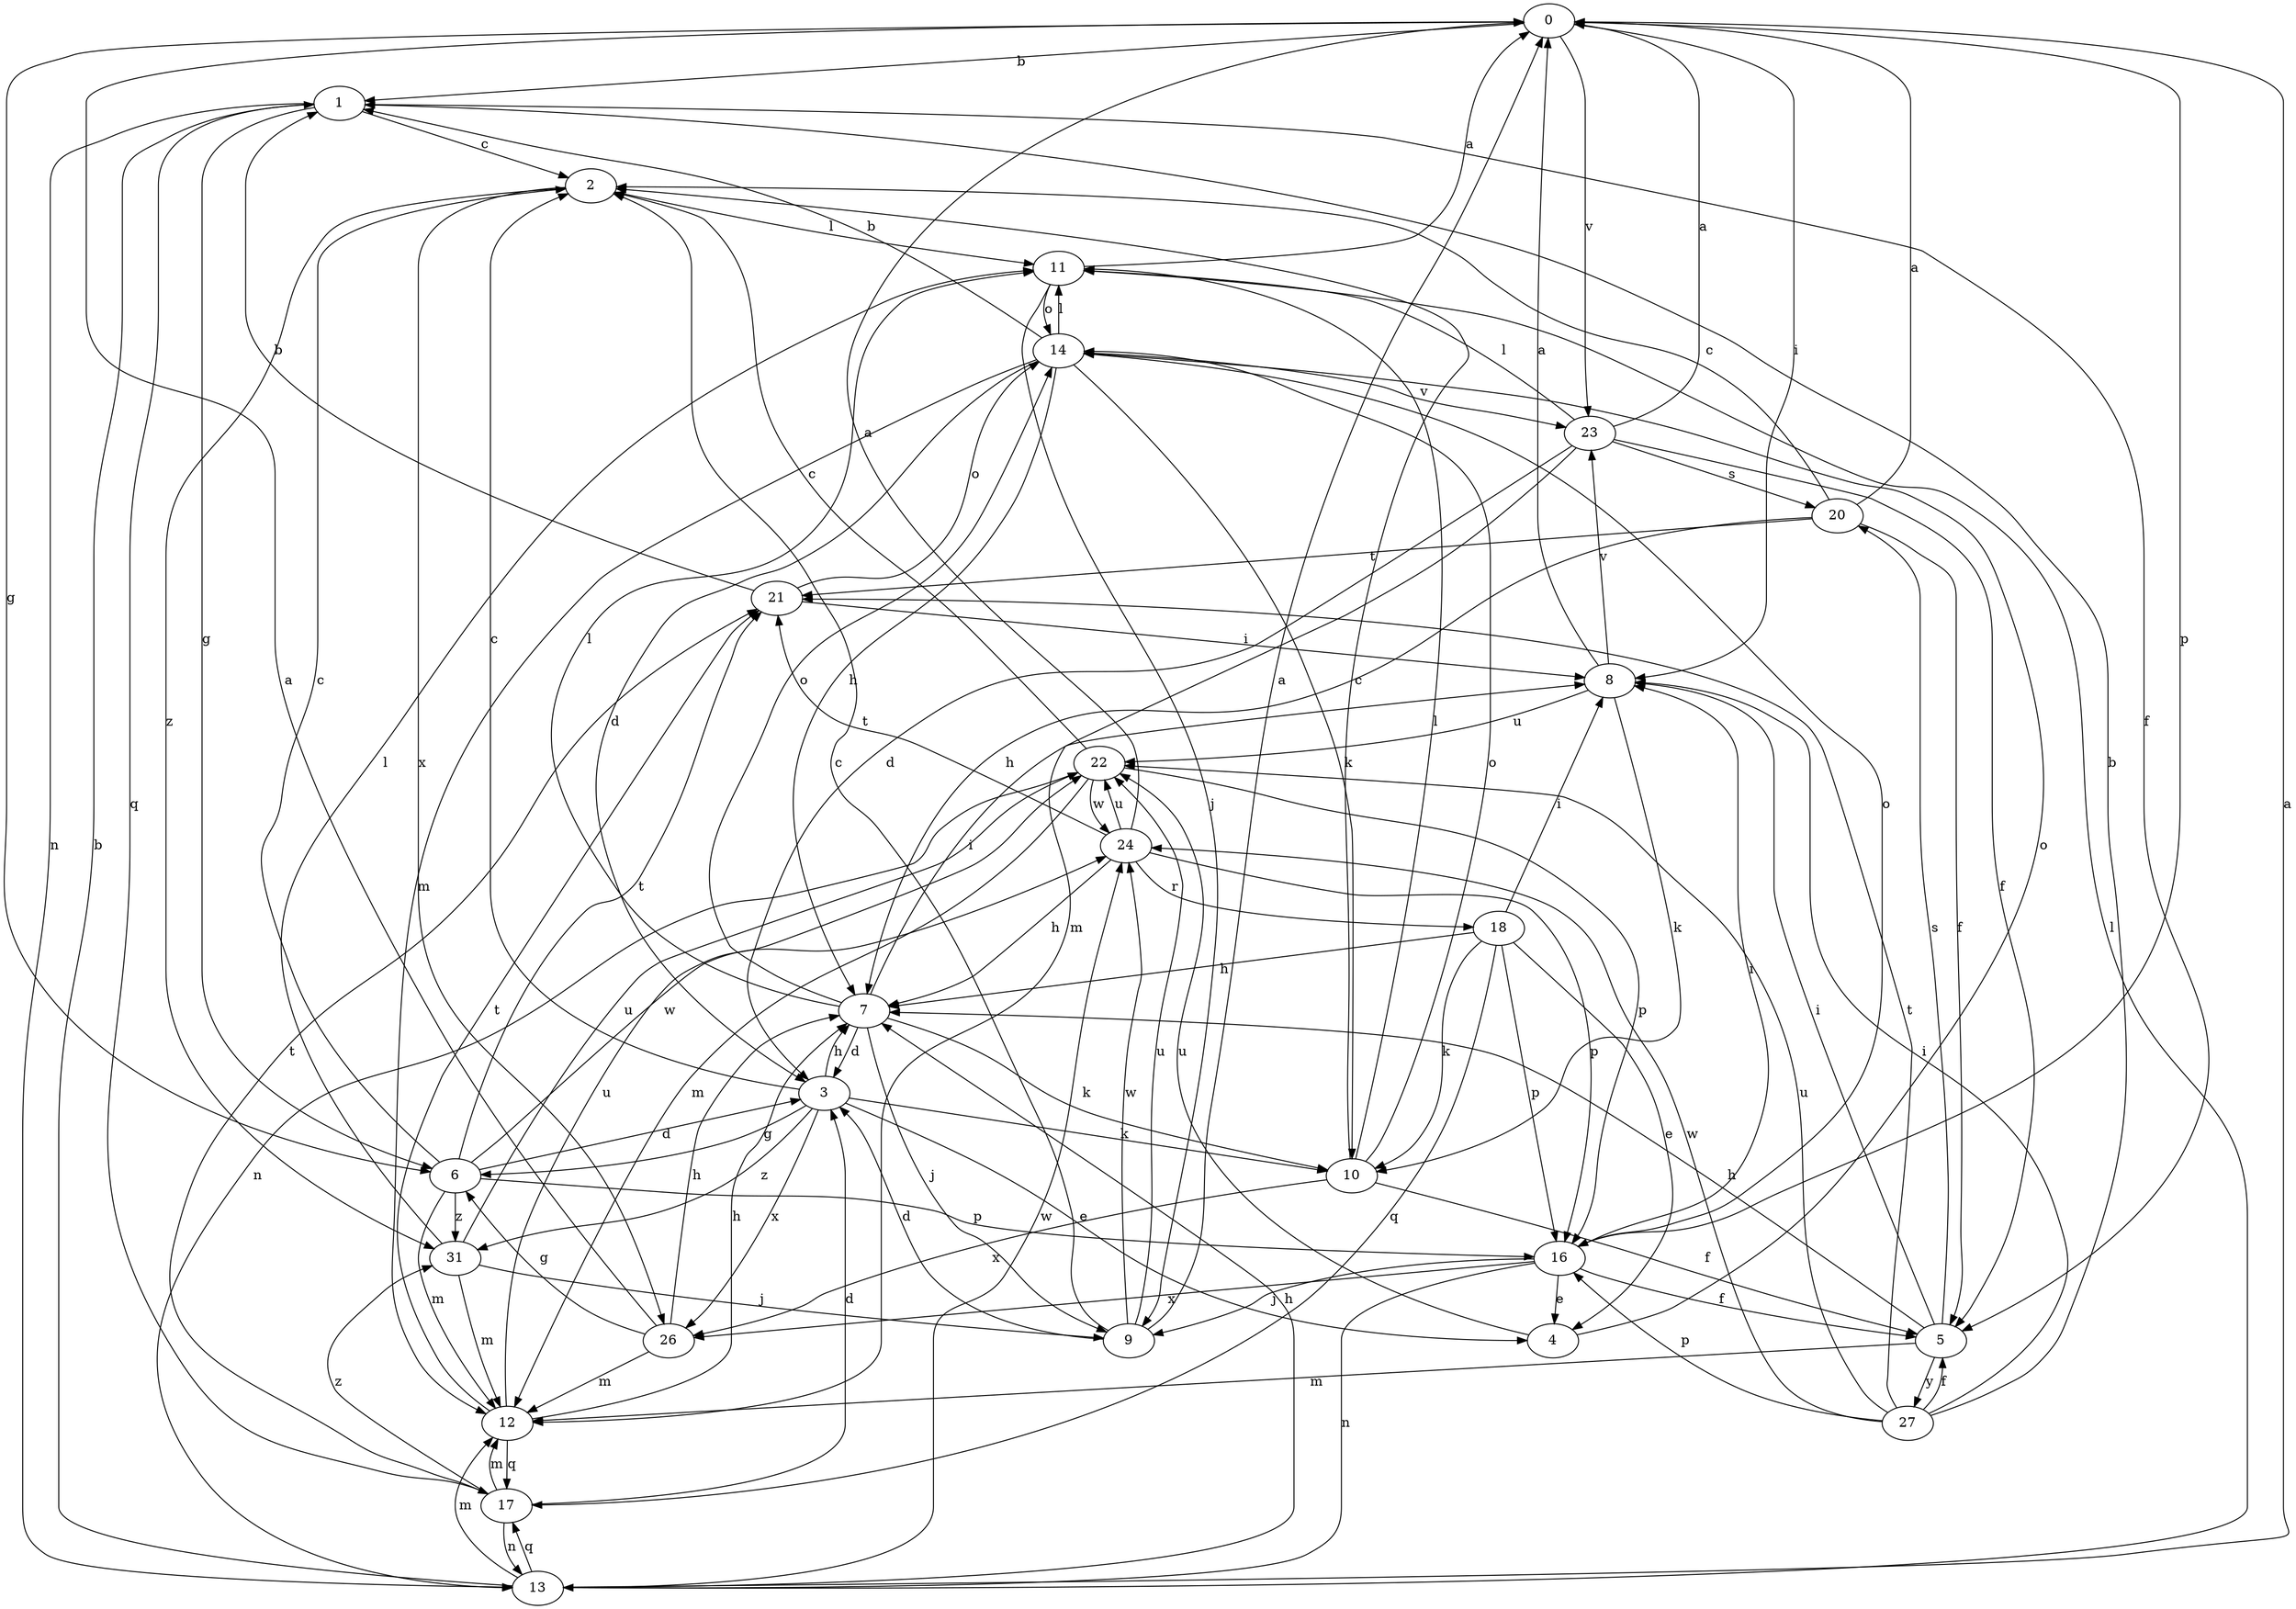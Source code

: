 strict digraph  {
0;
1;
2;
3;
4;
5;
6;
7;
8;
9;
10;
11;
12;
13;
14;
16;
17;
18;
20;
21;
22;
23;
24;
26;
27;
31;
0 -> 1  [label=b];
0 -> 6  [label=g];
0 -> 8  [label=i];
0 -> 16  [label=p];
0 -> 23  [label=v];
1 -> 2  [label=c];
1 -> 5  [label=f];
1 -> 6  [label=g];
1 -> 13  [label=n];
1 -> 17  [label=q];
2 -> 11  [label=l];
2 -> 26  [label=x];
2 -> 31  [label=z];
3 -> 2  [label=c];
3 -> 4  [label=e];
3 -> 6  [label=g];
3 -> 7  [label=h];
3 -> 10  [label=k];
3 -> 26  [label=x];
3 -> 31  [label=z];
4 -> 14  [label=o];
4 -> 22  [label=u];
5 -> 7  [label=h];
5 -> 8  [label=i];
5 -> 12  [label=m];
5 -> 20  [label=s];
5 -> 27  [label=y];
6 -> 2  [label=c];
6 -> 3  [label=d];
6 -> 12  [label=m];
6 -> 16  [label=p];
6 -> 21  [label=t];
6 -> 24  [label=w];
6 -> 31  [label=z];
7 -> 3  [label=d];
7 -> 8  [label=i];
7 -> 9  [label=j];
7 -> 10  [label=k];
7 -> 11  [label=l];
7 -> 14  [label=o];
8 -> 0  [label=a];
8 -> 10  [label=k];
8 -> 22  [label=u];
8 -> 23  [label=v];
9 -> 0  [label=a];
9 -> 2  [label=c];
9 -> 3  [label=d];
9 -> 22  [label=u];
9 -> 24  [label=w];
10 -> 2  [label=c];
10 -> 5  [label=f];
10 -> 11  [label=l];
10 -> 14  [label=o];
10 -> 26  [label=x];
11 -> 0  [label=a];
11 -> 9  [label=j];
11 -> 14  [label=o];
12 -> 7  [label=h];
12 -> 17  [label=q];
12 -> 21  [label=t];
12 -> 22  [label=u];
13 -> 0  [label=a];
13 -> 1  [label=b];
13 -> 7  [label=h];
13 -> 11  [label=l];
13 -> 12  [label=m];
13 -> 17  [label=q];
13 -> 24  [label=w];
14 -> 1  [label=b];
14 -> 3  [label=d];
14 -> 7  [label=h];
14 -> 10  [label=k];
14 -> 11  [label=l];
14 -> 12  [label=m];
14 -> 23  [label=v];
16 -> 4  [label=e];
16 -> 5  [label=f];
16 -> 8  [label=i];
16 -> 9  [label=j];
16 -> 13  [label=n];
16 -> 14  [label=o];
16 -> 26  [label=x];
17 -> 3  [label=d];
17 -> 12  [label=m];
17 -> 13  [label=n];
17 -> 21  [label=t];
17 -> 31  [label=z];
18 -> 4  [label=e];
18 -> 7  [label=h];
18 -> 8  [label=i];
18 -> 10  [label=k];
18 -> 16  [label=p];
18 -> 17  [label=q];
20 -> 0  [label=a];
20 -> 2  [label=c];
20 -> 5  [label=f];
20 -> 7  [label=h];
20 -> 21  [label=t];
21 -> 1  [label=b];
21 -> 8  [label=i];
21 -> 14  [label=o];
22 -> 2  [label=c];
22 -> 12  [label=m];
22 -> 13  [label=n];
22 -> 16  [label=p];
22 -> 24  [label=w];
23 -> 0  [label=a];
23 -> 3  [label=d];
23 -> 5  [label=f];
23 -> 11  [label=l];
23 -> 12  [label=m];
23 -> 20  [label=s];
24 -> 0  [label=a];
24 -> 7  [label=h];
24 -> 16  [label=p];
24 -> 18  [label=r];
24 -> 21  [label=t];
24 -> 22  [label=u];
26 -> 0  [label=a];
26 -> 6  [label=g];
26 -> 7  [label=h];
26 -> 12  [label=m];
27 -> 1  [label=b];
27 -> 5  [label=f];
27 -> 8  [label=i];
27 -> 16  [label=p];
27 -> 21  [label=t];
27 -> 22  [label=u];
27 -> 24  [label=w];
31 -> 9  [label=j];
31 -> 11  [label=l];
31 -> 12  [label=m];
31 -> 22  [label=u];
}
